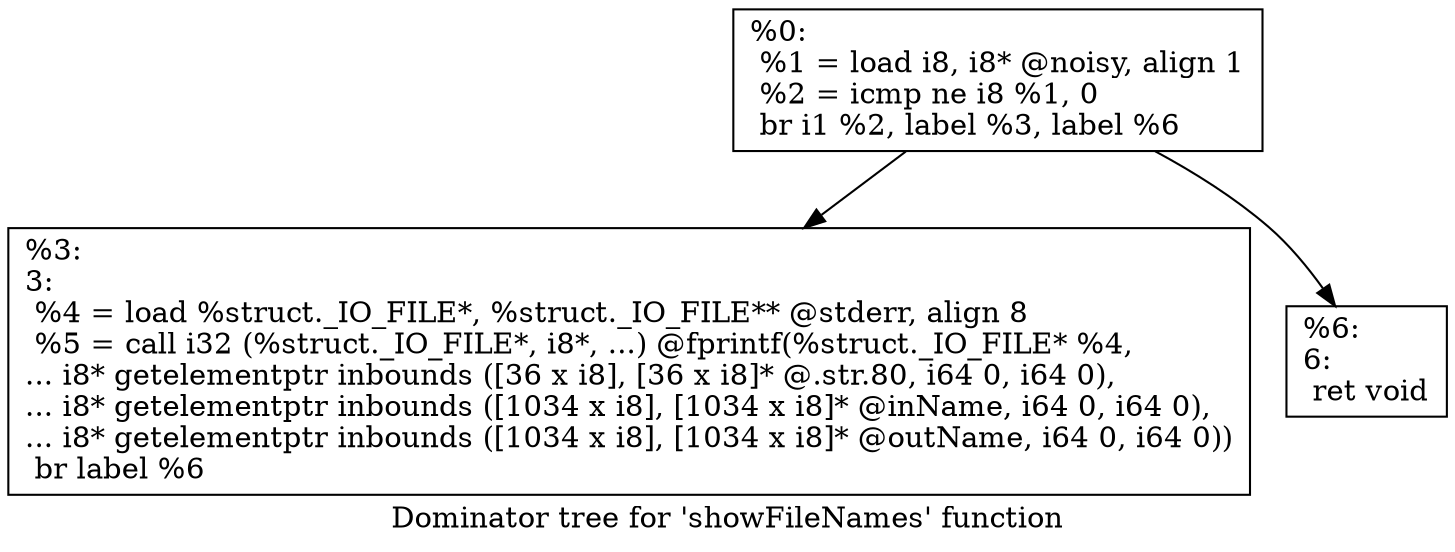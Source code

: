 digraph "Dominator tree for 'showFileNames' function" {
	label="Dominator tree for 'showFileNames' function";

	Node0xd66ef0 [shape=record,label="{%0:\l  %1 = load i8, i8* @noisy, align 1\l  %2 = icmp ne i8 %1, 0\l  br i1 %2, label %3, label %6\l}"];
	Node0xd66ef0 -> Node0xc954b0;
	Node0xd66ef0 -> Node0xce8c40;
	Node0xc954b0 [shape=record,label="{%3:\l3:                                                \l  %4 = load %struct._IO_FILE*, %struct._IO_FILE** @stderr, align 8\l  %5 = call i32 (%struct._IO_FILE*, i8*, ...) @fprintf(%struct._IO_FILE* %4,\l... i8* getelementptr inbounds ([36 x i8], [36 x i8]* @.str.80, i64 0, i64 0),\l... i8* getelementptr inbounds ([1034 x i8], [1034 x i8]* @inName, i64 0, i64 0),\l... i8* getelementptr inbounds ([1034 x i8], [1034 x i8]* @outName, i64 0, i64 0))\l  br label %6\l}"];
	Node0xce8c40 [shape=record,label="{%6:\l6:                                                \l  ret void\l}"];
}
